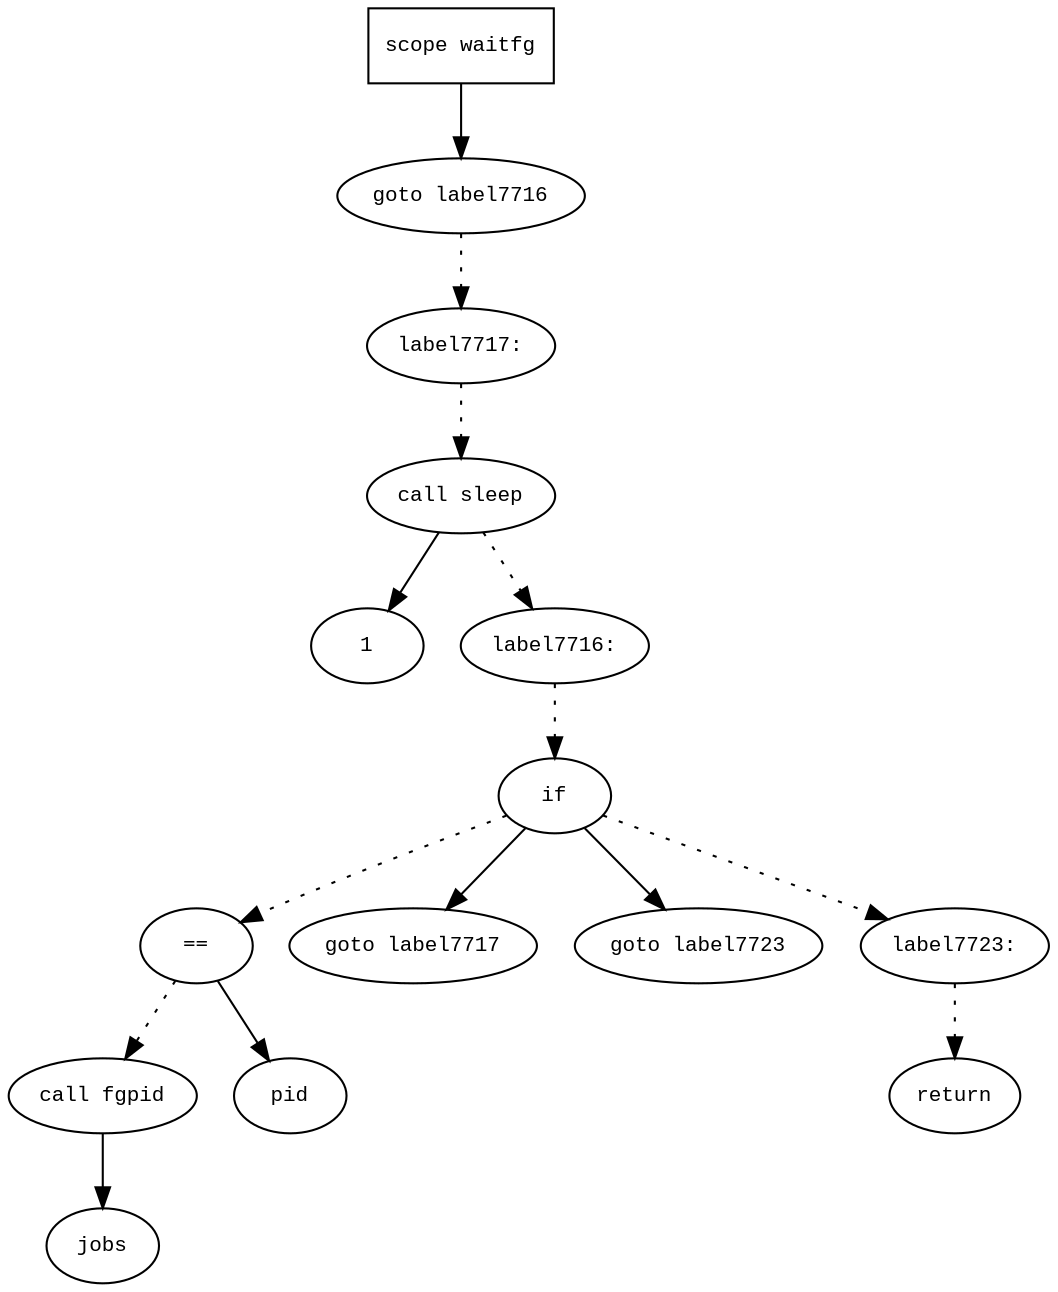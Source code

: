digraph AST {
  graph [fontname="Times New Roman",fontsize=10];
  node  [fontname="Courier New",fontsize=10];
  edge  [fontname="Times New Roman",fontsize=10];

  node1 [label="scope waitfg",shape=box];
  node2 [label="goto label7716",shape=ellipse];
  node1 -> node2;
  node3 [label="label7717:",shape=ellipse];
  node2 -> node3 [style=dotted];
  node4 [label="call sleep",shape=ellipse];
  node5 [label="1",shape=ellipse];
  node4 -> node5;
  node3 -> node4 [style=dotted];
  node6 [label="label7716:",shape=ellipse];
  node4 -> node6 [style=dotted];
  node7 [label="if",shape=ellipse];
  node6 -> node7 [style=dotted];
  node8 [label="==",shape=ellipse];
  node9 [label="call fgpid",shape=ellipse];
  node10 [label="jobs",shape=ellipse];
  node9 -> node10;
  node8 -> node9 [style=dotted];
  node11 [label="pid",shape=ellipse];
  node8 -> node11;
  node7 -> node8 [style=dotted];
  node12 [label="goto label7717",shape=ellipse];
  node7 -> node12;
  node13 [label="goto label7723",shape=ellipse];
  node7 -> node13;
  node14 [label="label7723:",shape=ellipse];
  node7 -> node14 [style=dotted];
  node15 [label="return",shape=ellipse];
  node14 -> node15 [style=dotted];
} 